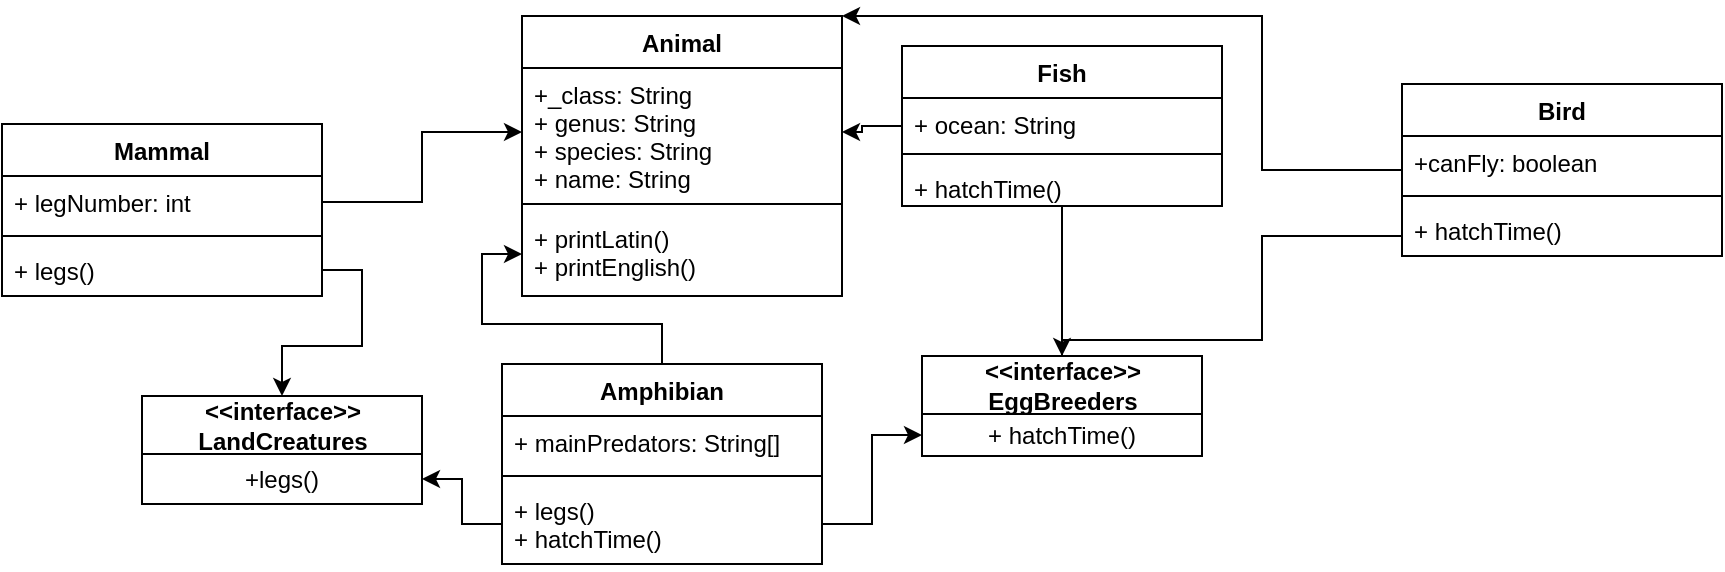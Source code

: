 <mxfile version="17.4.6" type="github"><diagram id="Con8c3HykaJectbkXu9t" name="Page-1"><mxGraphModel dx="1117" dy="617" grid="1" gridSize="10" guides="1" tooltips="1" connect="1" arrows="1" fold="1" page="1" pageScale="1" pageWidth="827" pageHeight="1169" math="0" shadow="0"><root><mxCell id="0"/><mxCell id="1" parent="0"/><mxCell id="dcsZ6CGop5PzXfyZDJxY-13" value="Mammal" style="swimlane;fontStyle=1;align=center;verticalAlign=top;childLayout=stackLayout;horizontal=1;startSize=26;horizontalStack=0;resizeParent=1;resizeParentMax=0;resizeLast=0;collapsible=1;marginBottom=0;" vertex="1" parent="1"><mxGeometry x="120" y="334" width="160" height="86" as="geometry"/></mxCell><mxCell id="dcsZ6CGop5PzXfyZDJxY-14" value="+ legNumber: int" style="text;strokeColor=none;fillColor=none;align=left;verticalAlign=top;spacingLeft=4;spacingRight=4;overflow=hidden;rotatable=0;points=[[0,0.5],[1,0.5]];portConstraint=eastwest;" vertex="1" parent="dcsZ6CGop5PzXfyZDJxY-13"><mxGeometry y="26" width="160" height="26" as="geometry"/></mxCell><mxCell id="dcsZ6CGop5PzXfyZDJxY-15" value="" style="line;strokeWidth=1;fillColor=none;align=left;verticalAlign=middle;spacingTop=-1;spacingLeft=3;spacingRight=3;rotatable=0;labelPosition=right;points=[];portConstraint=eastwest;" vertex="1" parent="dcsZ6CGop5PzXfyZDJxY-13"><mxGeometry y="52" width="160" height="8" as="geometry"/></mxCell><mxCell id="dcsZ6CGop5PzXfyZDJxY-16" value="+ legs()" style="text;strokeColor=none;fillColor=none;align=left;verticalAlign=top;spacingLeft=4;spacingRight=4;overflow=hidden;rotatable=0;points=[[0,0.5],[1,0.5]];portConstraint=eastwest;" vertex="1" parent="dcsZ6CGop5PzXfyZDJxY-13"><mxGeometry y="60" width="160" height="26" as="geometry"/></mxCell><mxCell id="dcsZ6CGop5PzXfyZDJxY-69" style="edgeStyle=orthogonalEdgeStyle;rounded=0;orthogonalLoop=1;jettySize=auto;html=1;entryX=1;entryY=0;entryDx=0;entryDy=0;" edge="1" parent="1" source="dcsZ6CGop5PzXfyZDJxY-17" target="dcsZ6CGop5PzXfyZDJxY-29"><mxGeometry relative="1" as="geometry"><Array as="points"><mxPoint x="750" y="280"/></Array></mxGeometry></mxCell><mxCell id="dcsZ6CGop5PzXfyZDJxY-79" style="edgeStyle=orthogonalEdgeStyle;rounded=0;orthogonalLoop=1;jettySize=auto;html=1;exitX=0;exitY=1;exitDx=0;exitDy=0;" edge="1" parent="1" source="dcsZ6CGop5PzXfyZDJxY-17" target="dcsZ6CGop5PzXfyZDJxY-59"><mxGeometry relative="1" as="geometry"><Array as="points"><mxPoint x="820" y="390"/><mxPoint x="750" y="390"/><mxPoint x="750" y="442"/></Array></mxGeometry></mxCell><mxCell id="dcsZ6CGop5PzXfyZDJxY-17" value="Bird" style="swimlane;fontStyle=1;align=center;verticalAlign=top;childLayout=stackLayout;horizontal=1;startSize=26;horizontalStack=0;resizeParent=1;resizeParentMax=0;resizeLast=0;collapsible=1;marginBottom=0;" vertex="1" parent="1"><mxGeometry x="820" y="314" width="160" height="86" as="geometry"/></mxCell><mxCell id="dcsZ6CGop5PzXfyZDJxY-18" value="+canFly: boolean" style="text;strokeColor=none;fillColor=none;align=left;verticalAlign=top;spacingLeft=4;spacingRight=4;overflow=hidden;rotatable=0;points=[[0,0.5],[1,0.5]];portConstraint=eastwest;" vertex="1" parent="dcsZ6CGop5PzXfyZDJxY-17"><mxGeometry y="26" width="160" height="26" as="geometry"/></mxCell><mxCell id="dcsZ6CGop5PzXfyZDJxY-19" value="" style="line;strokeWidth=1;fillColor=none;align=left;verticalAlign=middle;spacingTop=-1;spacingLeft=3;spacingRight=3;rotatable=0;labelPosition=right;points=[];portConstraint=eastwest;" vertex="1" parent="dcsZ6CGop5PzXfyZDJxY-17"><mxGeometry y="52" width="160" height="8" as="geometry"/></mxCell><mxCell id="dcsZ6CGop5PzXfyZDJxY-20" value="+ hatchTime()" style="text;strokeColor=none;fillColor=none;align=left;verticalAlign=top;spacingLeft=4;spacingRight=4;overflow=hidden;rotatable=0;points=[[0,0.5],[1,0.5]];portConstraint=eastwest;" vertex="1" parent="dcsZ6CGop5PzXfyZDJxY-17"><mxGeometry y="60" width="160" height="26" as="geometry"/></mxCell><mxCell id="dcsZ6CGop5PzXfyZDJxY-67" style="edgeStyle=orthogonalEdgeStyle;rounded=0;orthogonalLoop=1;jettySize=auto;html=1;" edge="1" parent="1" source="dcsZ6CGop5PzXfyZDJxY-21" target="dcsZ6CGop5PzXfyZDJxY-30"><mxGeometry relative="1" as="geometry"/></mxCell><mxCell id="dcsZ6CGop5PzXfyZDJxY-82" style="edgeStyle=orthogonalEdgeStyle;rounded=0;orthogonalLoop=1;jettySize=auto;html=1;entryX=0.5;entryY=0;entryDx=0;entryDy=0;" edge="1" parent="1" source="dcsZ6CGop5PzXfyZDJxY-21" target="dcsZ6CGop5PzXfyZDJxY-58"><mxGeometry relative="1" as="geometry"/></mxCell><mxCell id="dcsZ6CGop5PzXfyZDJxY-21" value="Fish" style="swimlane;fontStyle=1;align=center;verticalAlign=top;childLayout=stackLayout;horizontal=1;startSize=26;horizontalStack=0;resizeParent=1;resizeParentMax=0;resizeLast=0;collapsible=1;marginBottom=0;" vertex="1" parent="1"><mxGeometry x="570" y="295" width="160" height="80" as="geometry"/></mxCell><mxCell id="dcsZ6CGop5PzXfyZDJxY-22" value="+ ocean: String" style="text;strokeColor=none;fillColor=none;align=left;verticalAlign=top;spacingLeft=4;spacingRight=4;overflow=hidden;rotatable=0;points=[[0,0.5],[1,0.5]];portConstraint=eastwest;" vertex="1" parent="dcsZ6CGop5PzXfyZDJxY-21"><mxGeometry y="26" width="160" height="24" as="geometry"/></mxCell><mxCell id="dcsZ6CGop5PzXfyZDJxY-23" value="" style="line;strokeWidth=1;fillColor=none;align=left;verticalAlign=middle;spacingTop=-1;spacingLeft=3;spacingRight=3;rotatable=0;labelPosition=right;points=[];portConstraint=eastwest;" vertex="1" parent="dcsZ6CGop5PzXfyZDJxY-21"><mxGeometry y="50" width="160" height="8" as="geometry"/></mxCell><mxCell id="dcsZ6CGop5PzXfyZDJxY-24" value="+ hatchTime()" style="text;strokeColor=none;fillColor=none;align=left;verticalAlign=top;spacingLeft=4;spacingRight=4;overflow=hidden;rotatable=0;points=[[0,0.5],[1,0.5]];portConstraint=eastwest;" vertex="1" parent="dcsZ6CGop5PzXfyZDJxY-21"><mxGeometry y="58" width="160" height="22" as="geometry"/></mxCell><mxCell id="dcsZ6CGop5PzXfyZDJxY-84" style="edgeStyle=orthogonalEdgeStyle;rounded=0;orthogonalLoop=1;jettySize=auto;html=1;" edge="1" parent="1" source="dcsZ6CGop5PzXfyZDJxY-25" target="dcsZ6CGop5PzXfyZDJxY-32"><mxGeometry relative="1" as="geometry"/></mxCell><mxCell id="dcsZ6CGop5PzXfyZDJxY-25" value="Amphibian" style="swimlane;fontStyle=1;align=center;verticalAlign=top;childLayout=stackLayout;horizontal=1;startSize=26;horizontalStack=0;resizeParent=1;resizeParentMax=0;resizeLast=0;collapsible=1;marginBottom=0;" vertex="1" parent="1"><mxGeometry x="370" y="454" width="160" height="100" as="geometry"/></mxCell><mxCell id="dcsZ6CGop5PzXfyZDJxY-26" value="+ mainPredators: String[]" style="text;strokeColor=none;fillColor=none;align=left;verticalAlign=top;spacingLeft=4;spacingRight=4;overflow=hidden;rotatable=0;points=[[0,0.5],[1,0.5]];portConstraint=eastwest;" vertex="1" parent="dcsZ6CGop5PzXfyZDJxY-25"><mxGeometry y="26" width="160" height="26" as="geometry"/></mxCell><mxCell id="dcsZ6CGop5PzXfyZDJxY-27" value="" style="line;strokeWidth=1;fillColor=none;align=left;verticalAlign=middle;spacingTop=-1;spacingLeft=3;spacingRight=3;rotatable=0;labelPosition=right;points=[];portConstraint=eastwest;" vertex="1" parent="dcsZ6CGop5PzXfyZDJxY-25"><mxGeometry y="52" width="160" height="8" as="geometry"/></mxCell><mxCell id="dcsZ6CGop5PzXfyZDJxY-28" value="+ legs()&#xA;+ hatchTime()&#xA;" style="text;strokeColor=none;fillColor=none;align=left;verticalAlign=top;spacingLeft=4;spacingRight=4;overflow=hidden;rotatable=0;points=[[0,0.5],[1,0.5]];portConstraint=eastwest;" vertex="1" parent="dcsZ6CGop5PzXfyZDJxY-25"><mxGeometry y="60" width="160" height="40" as="geometry"/></mxCell><mxCell id="dcsZ6CGop5PzXfyZDJxY-29" value="Animal" style="swimlane;fontStyle=1;align=center;verticalAlign=top;childLayout=stackLayout;horizontal=1;startSize=26;horizontalStack=0;resizeParent=1;resizeParentMax=0;resizeLast=0;collapsible=1;marginBottom=0;" vertex="1" parent="1"><mxGeometry x="380" y="280" width="160" height="140" as="geometry"/></mxCell><mxCell id="dcsZ6CGop5PzXfyZDJxY-30" value="+_class: String&#xA;+ genus: String&#xA;+ species: String&#xA;+ name: String&#xA;" style="text;strokeColor=none;fillColor=none;align=left;verticalAlign=top;spacingLeft=4;spacingRight=4;overflow=hidden;rotatable=0;points=[[0,0.5],[1,0.5]];portConstraint=eastwest;" vertex="1" parent="dcsZ6CGop5PzXfyZDJxY-29"><mxGeometry y="26" width="160" height="64" as="geometry"/></mxCell><mxCell id="dcsZ6CGop5PzXfyZDJxY-31" value="" style="line;strokeWidth=1;fillColor=none;align=left;verticalAlign=middle;spacingTop=-1;spacingLeft=3;spacingRight=3;rotatable=0;labelPosition=right;points=[];portConstraint=eastwest;" vertex="1" parent="dcsZ6CGop5PzXfyZDJxY-29"><mxGeometry y="90" width="160" height="8" as="geometry"/></mxCell><mxCell id="dcsZ6CGop5PzXfyZDJxY-32" value="+ printLatin()&#xA;+ printEnglish()&#xA;" style="text;strokeColor=none;fillColor=none;align=left;verticalAlign=top;spacingLeft=4;spacingRight=4;overflow=hidden;rotatable=0;points=[[0,0.5],[1,0.5]];portConstraint=eastwest;" vertex="1" parent="dcsZ6CGop5PzXfyZDJxY-29"><mxGeometry y="98" width="160" height="42" as="geometry"/></mxCell><mxCell id="dcsZ6CGop5PzXfyZDJxY-55" value="&lt;div&gt;&amp;lt;&amp;lt;interface&amp;gt;&amp;gt;&lt;/div&gt;&lt;div&gt;LandCreatures&lt;br&gt;&lt;/div&gt;" style="swimlane;fontStyle=1;align=center;verticalAlign=middle;childLayout=stackLayout;horizontal=1;startSize=29;horizontalStack=0;resizeParent=1;resizeParentMax=0;resizeLast=0;collapsible=0;marginBottom=0;html=1;" vertex="1" parent="1"><mxGeometry x="190" y="470" width="140" height="54" as="geometry"/></mxCell><mxCell id="dcsZ6CGop5PzXfyZDJxY-56" value="+legs()" style="text;html=1;strokeColor=none;fillColor=none;align=center;verticalAlign=middle;spacingLeft=4;spacingRight=4;overflow=hidden;rotatable=0;points=[[0,0.5],[1,0.5]];portConstraint=eastwest;" vertex="1" parent="dcsZ6CGop5PzXfyZDJxY-55"><mxGeometry y="29" width="140" height="25" as="geometry"/></mxCell><mxCell id="dcsZ6CGop5PzXfyZDJxY-58" value="&lt;div&gt;&amp;lt;&amp;lt;interface&amp;gt;&amp;gt;&lt;/div&gt;&lt;div&gt;EggBreeders&lt;br&gt;&lt;/div&gt;" style="swimlane;fontStyle=1;align=center;verticalAlign=middle;childLayout=stackLayout;horizontal=1;startSize=29;horizontalStack=0;resizeParent=1;resizeParentMax=0;resizeLast=0;collapsible=0;marginBottom=0;html=1;" vertex="1" parent="1"><mxGeometry x="580" y="450" width="140" height="50" as="geometry"/></mxCell><mxCell id="dcsZ6CGop5PzXfyZDJxY-59" value="+ hatchTime()" style="text;html=1;strokeColor=none;fillColor=none;align=center;verticalAlign=middle;spacingLeft=4;spacingRight=4;overflow=hidden;rotatable=0;points=[[0,0.5],[1,0.5]];portConstraint=eastwest;" vertex="1" parent="dcsZ6CGop5PzXfyZDJxY-58"><mxGeometry y="29" width="140" height="21" as="geometry"/></mxCell><mxCell id="dcsZ6CGop5PzXfyZDJxY-83" style="edgeStyle=orthogonalEdgeStyle;rounded=0;orthogonalLoop=1;jettySize=auto;html=1;entryX=0;entryY=0.5;entryDx=0;entryDy=0;" edge="1" parent="1" source="dcsZ6CGop5PzXfyZDJxY-28" target="dcsZ6CGop5PzXfyZDJxY-59"><mxGeometry relative="1" as="geometry"/></mxCell><mxCell id="dcsZ6CGop5PzXfyZDJxY-85" style="edgeStyle=orthogonalEdgeStyle;rounded=0;orthogonalLoop=1;jettySize=auto;html=1;entryX=0;entryY=0.5;entryDx=0;entryDy=0;" edge="1" parent="1" source="dcsZ6CGop5PzXfyZDJxY-14" target="dcsZ6CGop5PzXfyZDJxY-30"><mxGeometry relative="1" as="geometry"/></mxCell><mxCell id="dcsZ6CGop5PzXfyZDJxY-86" style="edgeStyle=orthogonalEdgeStyle;rounded=0;orthogonalLoop=1;jettySize=auto;html=1;" edge="1" parent="1" source="dcsZ6CGop5PzXfyZDJxY-16" target="dcsZ6CGop5PzXfyZDJxY-55"><mxGeometry relative="1" as="geometry"/></mxCell><mxCell id="dcsZ6CGop5PzXfyZDJxY-88" style="edgeStyle=orthogonalEdgeStyle;rounded=0;orthogonalLoop=1;jettySize=auto;html=1;entryX=1;entryY=0.5;entryDx=0;entryDy=0;" edge="1" parent="1" source="dcsZ6CGop5PzXfyZDJxY-28" target="dcsZ6CGop5PzXfyZDJxY-56"><mxGeometry relative="1" as="geometry"/></mxCell></root></mxGraphModel></diagram></mxfile>